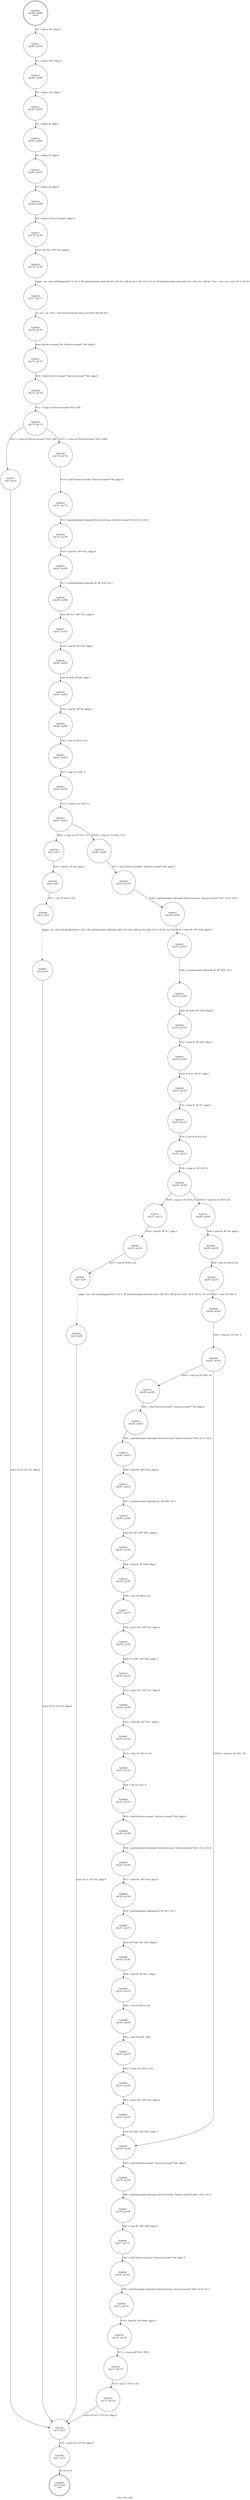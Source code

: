 digraph mcs_recv_aucf {
label="mcs_recv_aucf"
30608 [label="N30608\n(rp:0, ep:0)\nexit", shape="doublecircle"]
30609 [label="N30609\n(rp:86, ep:86)\nentry", shape="doublecircle"]
30609 -> 30611 [label="%2 = alloca i32, align 4"]
30611 [label="N30611\n(rp:85, ep:85)", shape="circle"]
30611 -> 30612 [label="%3 = alloca i16*, align 8"]
30612 [label="N30612\n(rp:84, ep:84)", shape="circle"]
30612 -> 30613 [label="%4 = alloca i32, align 4"]
30613 [label="N30613\n(rp:83, ep:83)", shape="circle"]
30613 -> 30614 [label="%5 = alloca i8, align 1"]
30614 [label="N30614\n(rp:82, ep:82)", shape="circle"]
30614 -> 30615 [label="%6 = alloca i8, align 1"]
30615 [label="N30615\n(rp:81, ep:81)", shape="circle"]
30615 -> 30616 [label="%7 = alloca i8, align 1"]
30616 [label="N30616\n(rp:80, ep:80)", shape="circle"]
30616 -> 30617 [label="%8 = alloca %struct.stream*, align 8"]
30617 [label="N30617\n(rp:79, ep:79)", shape="circle"]
30617 -> 30624 [label="store i16* %0, i16** %3, align 8"]
30624 [label="N30624\n(rp:78, ep:78)", shape="circle"]
30624 -> 30625 [label="logger --@-- call void @logger(i32 4, i32 0, i8* getelementptr inbounds ([5 x i8], [5 x i8]* @.str.2.238, i32 0, i32 0), i8* getelementptr inbounds ([14 x i8], [14 x i8]* @__func__.mcs_recv_aucf, i32 0, i32 0))", style="dashed", color="blue"]
30625 [label="N30625\n(rp:77, ep:77)", shape="circle"]
30625 -> 30626 [label="iso_recv --@-- %9 = call %struct.stream* @iso_recv(i32* %4, i8* %5)", style="dashed", color="blue"]
30626 [label="N30626\n(rp:76, ep:76)", shape="circle"]
30626 -> 30627 [label="store %struct.stream* %9, %struct.stream** %8, align 8"]
30627 [label="N30627\n(rp:75, ep:75)", shape="circle"]
30627 -> 30628 [label="%10 = load %struct.stream*, %struct.stream** %8, align 8"]
30628 [label="N30628\n(rp:74, ep:74)", shape="circle"]
30628 -> 30629 [label="%11 = icmp eq %struct.stream* %10, null"]
30629 [label="N30629\n(rp:73, ep:73)", shape="circle"]
30629 -> 30707 [label="[%11 = icmp eq %struct.stream* %10, null]"]
30629 -> 30708 [label="[!(%11 = icmp eq %struct.stream* %10, null)]"]
30633 [label="N30633\n(rp:71, ep:71)", shape="circle"]
30633 -> 30634 [label="%15 = getelementptr inbounds %struct.stream, %struct.stream* %14, i32 0, i32 0"]
30634 [label="N30634\n(rp:70, ep:70)", shape="circle"]
30634 -> 30635 [label="%16 = load i8*, i8** %15, align 8"]
30635 [label="N30635\n(rp:69, ep:69)", shape="circle"]
30635 -> 30636 [label="%17 = getelementptr inbounds i8, i8* %16, i32 1"]
30636 [label="N30636\n(rp:68, ep:68)", shape="circle"]
30636 -> 30637 [label="store i8* %17, i8** %15, align 8"]
30637 [label="N30637\n(rp:67, ep:67)", shape="circle"]
30637 -> 30638 [label="%18 = load i8, i8* %16, align 1"]
30638 [label="N30638\n(rp:66, ep:66)", shape="circle"]
30638 -> 30639 [label="store i8 %18, i8* %6, align 1"]
30639 [label="N30639\n(rp:65, ep:65)", shape="circle"]
30639 -> 30640 [label="%19 = load i8, i8* %6, align 1"]
30640 [label="N30640\n(rp:64, ep:64)", shape="circle"]
30640 -> 30641 [label="%20 = zext i8 %19 to i32"]
30641 [label="N30641\n(rp:63, ep:63)", shape="circle"]
30641 -> 30642 [label="%21 = ashr i32 %20, 2"]
30642 [label="N30642\n(rp:62, ep:62)", shape="circle"]
30642 -> 30643 [label="%22 = icmp ne i32 %21, 11"]
30643 [label="N30643\n(rp:61, ep:61)", shape="circle"]
30643 -> 30709 [label="[%22 = icmp ne i32 %21, 11]"]
30643 -> 30710 [label="[!(%22 = icmp ne i32 %21, 11)]"]
30645 [label="N30645\n(rp:6, ep:6)", shape="circle"]
30645 -> 30646 [label="%25 = zext i8 %24 to i32"]
30646 [label="N30646\n(rp:5, ep:5)", shape="circle"]
30646 -> 30647 [label="logger --@-- call void @logger(i32 4, i32 3, i8* getelementptr inbounds ([46 x i8], [46 x i8]* @.str.4.242, i32 0, i32 0), i32 %25)", style="dashed", color="blue"]
30647 [label="N30647\n(rp:4, ep:4)", shape="circle"]
30647 -> 30705 [label="store i32 0, i32* %2, align 4"]
30650 [label="N30650\n(rp:59, ep:59)", shape="circle"]
30650 -> 30651 [label="%28 = getelementptr inbounds %struct.stream, %struct.stream* %27, i32 0, i32 0"]
30651 [label="N30651\n(rp:58, ep:58)", shape="circle"]
30651 -> 30652 [label="%29 = load i8*, i8** %28, align 8"]
30652 [label="N30652\n(rp:57, ep:57)", shape="circle"]
30652 -> 30653 [label="%30 = getelementptr inbounds i8, i8* %29, i32 1"]
30653 [label="N30653\n(rp:56, ep:56)", shape="circle"]
30653 -> 30654 [label="store i8* %30, i8** %28, align 8"]
30654 [label="N30654\n(rp:55, ep:55)", shape="circle"]
30654 -> 30655 [label="%31 = load i8, i8* %29, align 1"]
30655 [label="N30655\n(rp:54, ep:54)", shape="circle"]
30655 -> 30656 [label="store i8 %31, i8* %7, align 1"]
30656 [label="N30656\n(rp:53, ep:53)", shape="circle"]
30656 -> 30657 [label="%32 = load i8, i8* %7, align 1"]
30657 [label="N30657\n(rp:52, ep:52)", shape="circle"]
30657 -> 30658 [label="%33 = zext i8 %32 to i32"]
30658 [label="N30658\n(rp:51, ep:51)", shape="circle"]
30658 -> 30659 [label="%34 = icmp ne i32 %33, 0"]
30659 [label="N30659\n(rp:50, ep:50)", shape="circle"]
30659 -> 30711 [label="[%34 = icmp ne i32 %33, 0]"]
30659 -> 30712 [label="[!(%34 = icmp ne i32 %33, 0)]"]
30661 [label="N30661\n(rp:10, ep:10)", shape="circle"]
30661 -> 30662 [label="%37 = zext i8 %36 to i32"]
30662 [label="N30662\n(rp:9, ep:9)", shape="circle"]
30662 -> 30663 [label="logger --@-- call void @logger(i32 4, i32 3, i8* getelementptr inbounds ([43 x i8], [43 x i8]* @.str.5.243, i32 0, i32 0), i32 %37)", style="dashed", color="blue"]
30663 [label="N30663\n(rp:8, ep:8)", shape="circle"]
30663 -> 30705 [label="store i32 0, i32* %2, align 4"]
30666 [label="N30666\n(rp:48, ep:48)", shape="circle"]
30666 -> 30667 [label="%40 = zext i8 %39 to i32"]
30667 [label="N30667\n(rp:47, ep:47)", shape="circle"]
30667 -> 30668 [label="%41 = and i32 %40, 2"]
30668 [label="N30668\n(rp:46, ep:46)", shape="circle"]
30668 -> 30669 [label="%42 = icmp ne i32 %41, 0"]
30669 [label="N30669\n(rp:45, ep:45)", shape="circle"]
30669 -> 30713 [label="[%42 = icmp ne i32 %41, 0]"]
30669 -> 30695 [label="[!(%42 = icmp ne i32 %41, 0)]"]
30671 [label="N30671\n(rp:43, ep:43)", shape="circle"]
30671 -> 30672 [label="%45 = getelementptr inbounds %struct.stream, %struct.stream* %44, i32 0, i32 0"]
30672 [label="N30672\n(rp:42, ep:42)", shape="circle"]
30672 -> 30673 [label="%46 = load i8*, i8** %45, align 8"]
30673 [label="N30673\n(rp:41, ep:41)", shape="circle"]
30673 -> 30674 [label="%47 = getelementptr inbounds i8, i8* %46, i32 1"]
30674 [label="N30674\n(rp:40, ep:40)", shape="circle"]
30674 -> 30675 [label="store i8* %47, i8** %45, align 8"]
30675 [label="N30675\n(rp:39, ep:39)", shape="circle"]
30675 -> 30676 [label="%48 = load i8, i8* %46, align 1"]
30676 [label="N30676\n(rp:38, ep:38)", shape="circle"]
30676 -> 30677 [label="%49 = zext i8 %48 to i16"]
30677 [label="N30677\n(rp:37, ep:37)", shape="circle"]
30677 -> 30678 [label="%50 = load i16*, i16** %3, align 8"]
30678 [label="N30678\n(rp:36, ep:36)", shape="circle"]
30678 -> 30679 [label="store i16 %49, i16* %50, align 2"]
30679 [label="N30679\n(rp:35, ep:35)", shape="circle"]
30679 -> 30680 [label="%51 = load i16*, i16** %3, align 8"]
30680 [label="N30680\n(rp:34, ep:34)", shape="circle"]
30680 -> 30681 [label="%52 = load i16, i16* %51, align 2"]
30681 [label="N30681\n(rp:33, ep:33)", shape="circle"]
30681 -> 30682 [label="%53 = zext i16 %52 to i32"]
30682 [label="N30682\n(rp:32, ep:32)", shape="circle"]
30682 -> 30683 [label="%54 = shl i32 %53, 8"]
30683 [label="N30683\n(rp:31, ep:31)", shape="circle"]
30683 -> 30684 [label="%55 = load %struct.stream*, %struct.stream** %8, align 8"]
30684 [label="N30684\n(rp:30, ep:30)", shape="circle"]
30684 -> 30685 [label="%56 = getelementptr inbounds %struct.stream, %struct.stream* %55, i32 0, i32 0"]
30685 [label="N30685\n(rp:29, ep:29)", shape="circle"]
30685 -> 30686 [label="%57 = load i8*, i8** %56, align 8"]
30686 [label="N30686\n(rp:28, ep:28)", shape="circle"]
30686 -> 30687 [label="%58 = getelementptr inbounds i8, i8* %57, i32 1"]
30687 [label="N30687\n(rp:27, ep:27)", shape="circle"]
30687 -> 30688 [label="store i8* %58, i8** %56, align 8"]
30688 [label="N30688\n(rp:26, ep:26)", shape="circle"]
30688 -> 30689 [label="%59 = load i8, i8* %57, align 1"]
30689 [label="N30689\n(rp:25, ep:25)", shape="circle"]
30689 -> 30690 [label="%60 = zext i8 %59 to i32"]
30690 [label="N30690\n(rp:24, ep:24)", shape="circle"]
30690 -> 30691 [label="%61 = add i32 %54, %60"]
30691 [label="N30691\n(rp:23, ep:23)", shape="circle"]
30691 -> 30692 [label="%62 = trunc i32 %61 to i16"]
30692 [label="N30692\n(rp:22, ep:22)", shape="circle"]
30692 -> 30693 [label="%63 = load i16*, i16** %3, align 8"]
30693 [label="N30693\n(rp:21, ep:21)", shape="circle"]
30693 -> 30695 [label="store i16 %62, i16* %63, align 2"]
30695 [label="N30695\n(rp:20, ep:20)", shape="circle"]
30695 -> 30696 [label="%65 = load %struct.stream*, %struct.stream** %8, align 8"]
30696 [label="N30696\n(rp:19, ep:19)", shape="circle"]
30696 -> 30697 [label="%66 = getelementptr inbounds %struct.stream, %struct.stream* %65, i32 0, i32 0"]
30697 [label="N30697\n(rp:18, ep:18)", shape="circle"]
30697 -> 30698 [label="%67 = load i8*, i8** %66, align 8"]
30698 [label="N30698\n(rp:17, ep:17)", shape="circle"]
30698 -> 30699 [label="%68 = load %struct.stream*, %struct.stream** %8, align 8"]
30699 [label="N30699\n(rp:16, ep:16)", shape="circle"]
30699 -> 30700 [label="%69 = getelementptr inbounds %struct.stream, %struct.stream* %68, i32 0, i32 1"]
30700 [label="N30700\n(rp:15, ep:15)", shape="circle"]
30700 -> 30701 [label="%70 = load i8*, i8** %69, align 8"]
30701 [label="N30701\n(rp:14, ep:14)", shape="circle"]
30701 -> 30702 [label="%71 = icmp eq i8* %67, %70"]
30702 [label="N30702\n(rp:13, ep:13)", shape="circle"]
30702 -> 30703 [label="%72 = zext i1 %71 to i32"]
30703 [label="N30703\n(rp:12, ep:12)", shape="circle"]
30703 -> 30705 [label="store i32 %72, i32* %2, align 4"]
30705 [label="N30705\n(rp:2, ep:2)", shape="circle"]
30705 -> 30706 [label="%74 = load i32, i32* %2, align 4"]
30706 [label="N30706\n(rp:1, ep:1)", shape="circle"]
30706 -> 30608 [label="ret i32 %74"]
30707 [label="N30707\n(rp:3, ep:3)", shape="circle"]
30707 -> 30705 [label="store i32 0, i32* %2, align 4"]
30708 [label="N30708\n(rp:72, ep:72)", shape="circle"]
30708 -> 30633 [label="%14 = load %struct.stream*, %struct.stream** %8, align 8"]
30709 [label="N30709\n(rp:7, ep:7)", shape="circle"]
30709 -> 30645 [label="%24 = load i8, i8* %6, align 1"]
30710 [label="N30710\n(rp:60, ep:60)", shape="circle"]
30710 -> 30650 [label="%27 = load %struct.stream*, %struct.stream** %8, align 8"]
30711 [label="N30711\n(rp:11, ep:11)", shape="circle"]
30711 -> 30661 [label="%36 = load i8, i8* %7, align 1"]
30712 [label="N30712\n(rp:49, ep:49)", shape="circle"]
30712 -> 30666 [label="%39 = load i8, i8* %6, align 1"]
30713 [label="N30713\n(rp:44, ep:44)", shape="circle"]
30713 -> 30671 [label="%44 = load %struct.stream*, %struct.stream** %8, align 8"]
}
